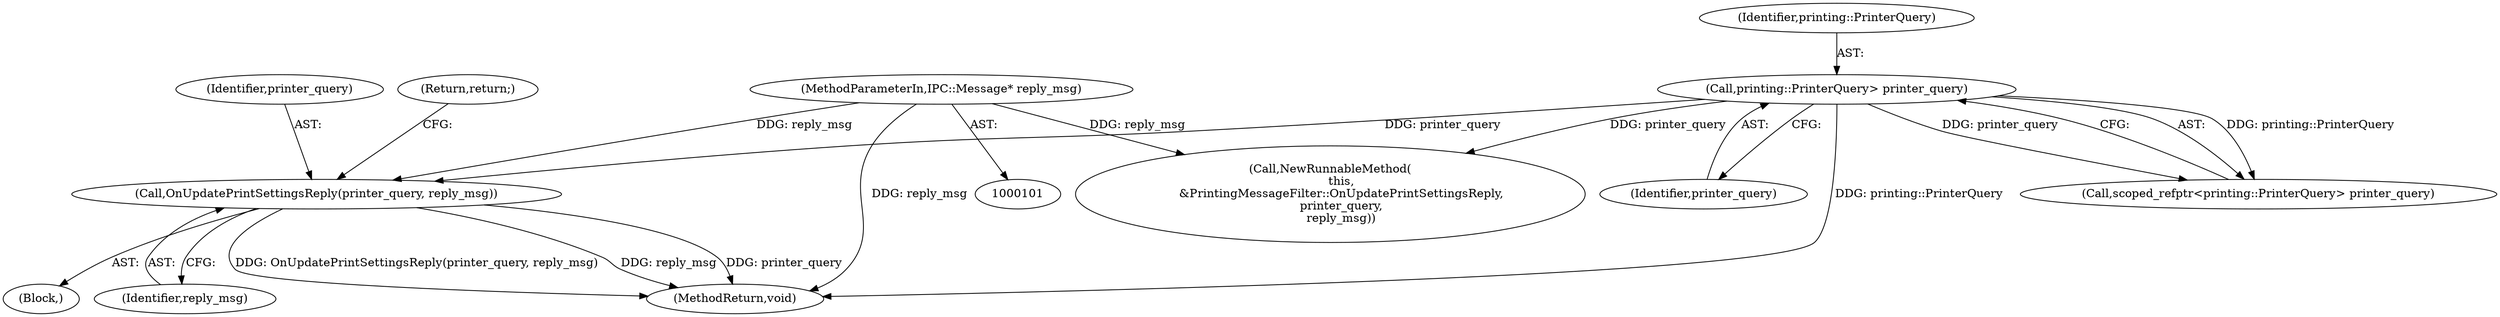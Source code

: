 digraph "0_Chrome_c7a90019bf7054145b11d2577b851cf2779d3d79_0@pointer" {
"1000115" [label="(Call,OnUpdatePrintSettingsReply(printer_query, reply_msg))"];
"1000108" [label="(Call,printing::PrinterQuery> printer_query)"];
"1000104" [label="(MethodParameterIn,IPC::Message* reply_msg)"];
"1000114" [label="(Block,)"];
"1000108" [label="(Call,printing::PrinterQuery> printer_query)"];
"1000104" [label="(MethodParameterIn,IPC::Message* reply_msg)"];
"1000117" [label="(Identifier,reply_msg)"];
"1000115" [label="(Call,OnUpdatePrintSettingsReply(printer_query, reply_msg))"];
"1000116" [label="(Identifier,printer_query)"];
"1000139" [label="(MethodReturn,void)"];
"1000106" [label="(Call,scoped_refptr<printing::PrinterQuery> printer_query)"];
"1000118" [label="(Return,return;)"];
"1000130" [label="(Call,NewRunnableMethod(\n      this,\n      &PrintingMessageFilter::OnUpdatePrintSettingsReply,\n      printer_query,\n      reply_msg))"];
"1000109" [label="(Identifier,printing::PrinterQuery)"];
"1000110" [label="(Identifier,printer_query)"];
"1000115" -> "1000114"  [label="AST: "];
"1000115" -> "1000117"  [label="CFG: "];
"1000116" -> "1000115"  [label="AST: "];
"1000117" -> "1000115"  [label="AST: "];
"1000118" -> "1000115"  [label="CFG: "];
"1000115" -> "1000139"  [label="DDG: reply_msg"];
"1000115" -> "1000139"  [label="DDG: printer_query"];
"1000115" -> "1000139"  [label="DDG: OnUpdatePrintSettingsReply(printer_query, reply_msg)"];
"1000108" -> "1000115"  [label="DDG: printer_query"];
"1000104" -> "1000115"  [label="DDG: reply_msg"];
"1000108" -> "1000106"  [label="AST: "];
"1000108" -> "1000110"  [label="CFG: "];
"1000109" -> "1000108"  [label="AST: "];
"1000110" -> "1000108"  [label="AST: "];
"1000106" -> "1000108"  [label="CFG: "];
"1000108" -> "1000139"  [label="DDG: printing::PrinterQuery"];
"1000108" -> "1000106"  [label="DDG: printing::PrinterQuery"];
"1000108" -> "1000106"  [label="DDG: printer_query"];
"1000108" -> "1000130"  [label="DDG: printer_query"];
"1000104" -> "1000101"  [label="AST: "];
"1000104" -> "1000139"  [label="DDG: reply_msg"];
"1000104" -> "1000130"  [label="DDG: reply_msg"];
}
